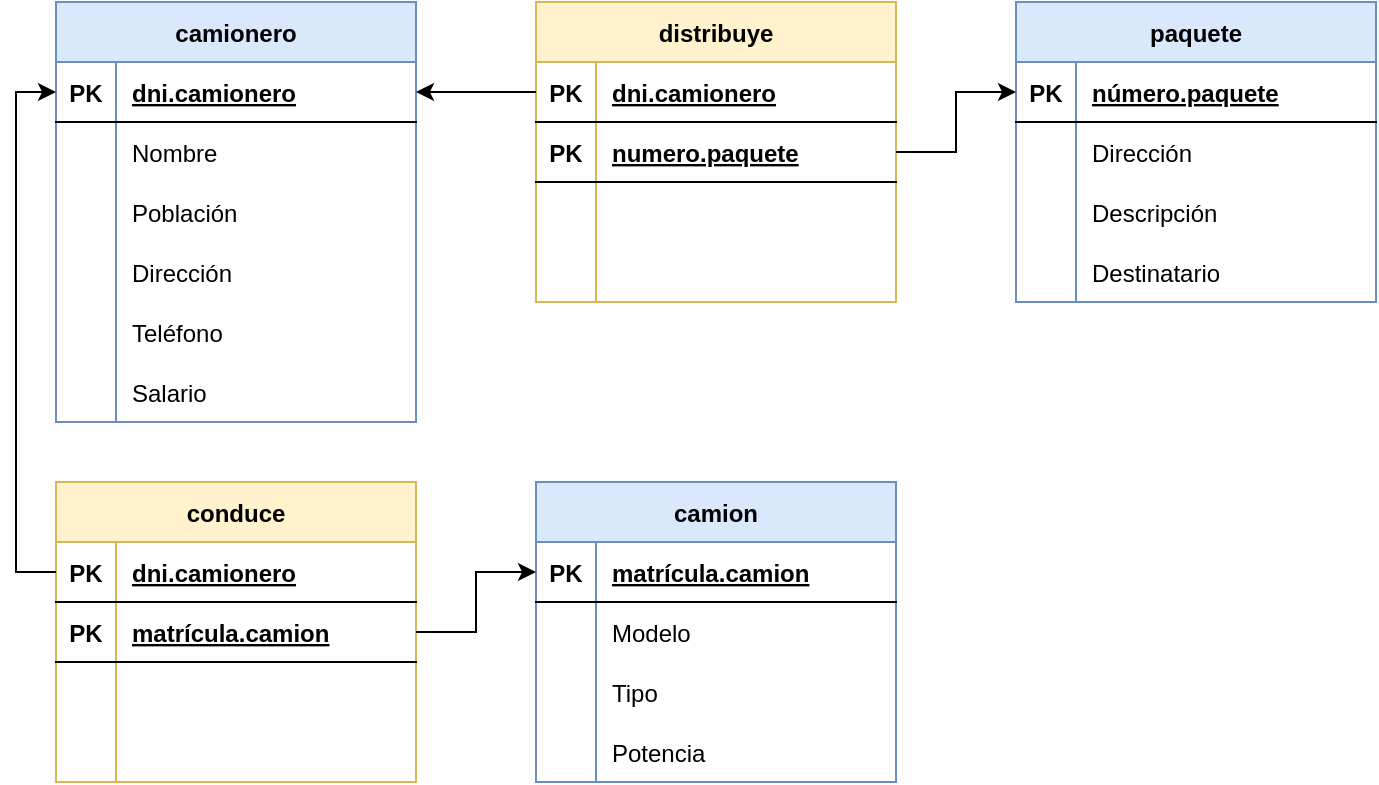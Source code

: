 <mxfile version="20.5.3" type="github">
  <diagram id="y6EU2KJTZWlAWzE5b2F7" name="Ejercicio 4">
    <mxGraphModel dx="483" dy="770" grid="1" gridSize="10" guides="1" tooltips="1" connect="1" arrows="1" fold="1" page="1" pageScale="1" pageWidth="827" pageHeight="1169" math="0" shadow="0">
      <root>
        <mxCell id="0" />
        <mxCell id="1" parent="0" />
        <mxCell id="WQO1TVfSy3aiGEzM_Jfv-2" value="camionero" style="shape=table;startSize=30;container=1;collapsible=1;childLayout=tableLayout;fixedRows=1;rowLines=0;fontStyle=1;align=center;resizeLast=1;fillColor=#dae8fc;strokeColor=#6c8ebf;" vertex="1" parent="1">
          <mxGeometry x="90" y="400" width="180" height="210" as="geometry" />
        </mxCell>
        <mxCell id="WQO1TVfSy3aiGEzM_Jfv-3" value="" style="shape=tableRow;horizontal=0;startSize=0;swimlaneHead=0;swimlaneBody=0;fillColor=none;collapsible=0;dropTarget=0;points=[[0,0.5],[1,0.5]];portConstraint=eastwest;top=0;left=0;right=0;bottom=1;" vertex="1" parent="WQO1TVfSy3aiGEzM_Jfv-2">
          <mxGeometry y="30" width="180" height="30" as="geometry" />
        </mxCell>
        <mxCell id="WQO1TVfSy3aiGEzM_Jfv-4" value="PK" style="shape=partialRectangle;connectable=0;fillColor=none;top=0;left=0;bottom=0;right=0;fontStyle=1;overflow=hidden;" vertex="1" parent="WQO1TVfSy3aiGEzM_Jfv-3">
          <mxGeometry width="30" height="30" as="geometry">
            <mxRectangle width="30" height="30" as="alternateBounds" />
          </mxGeometry>
        </mxCell>
        <mxCell id="WQO1TVfSy3aiGEzM_Jfv-5" value="dni.camionero" style="shape=partialRectangle;connectable=0;fillColor=none;top=0;left=0;bottom=0;right=0;align=left;spacingLeft=6;fontStyle=5;overflow=hidden;" vertex="1" parent="WQO1TVfSy3aiGEzM_Jfv-3">
          <mxGeometry x="30" width="150" height="30" as="geometry">
            <mxRectangle width="150" height="30" as="alternateBounds" />
          </mxGeometry>
        </mxCell>
        <mxCell id="WQO1TVfSy3aiGEzM_Jfv-6" value="" style="shape=tableRow;horizontal=0;startSize=0;swimlaneHead=0;swimlaneBody=0;fillColor=none;collapsible=0;dropTarget=0;points=[[0,0.5],[1,0.5]];portConstraint=eastwest;top=0;left=0;right=0;bottom=0;" vertex="1" parent="WQO1TVfSy3aiGEzM_Jfv-2">
          <mxGeometry y="60" width="180" height="30" as="geometry" />
        </mxCell>
        <mxCell id="WQO1TVfSy3aiGEzM_Jfv-7" value="" style="shape=partialRectangle;connectable=0;fillColor=none;top=0;left=0;bottom=0;right=0;editable=1;overflow=hidden;" vertex="1" parent="WQO1TVfSy3aiGEzM_Jfv-6">
          <mxGeometry width="30" height="30" as="geometry">
            <mxRectangle width="30" height="30" as="alternateBounds" />
          </mxGeometry>
        </mxCell>
        <mxCell id="WQO1TVfSy3aiGEzM_Jfv-8" value="Nombre" style="shape=partialRectangle;connectable=0;fillColor=none;top=0;left=0;bottom=0;right=0;align=left;spacingLeft=6;overflow=hidden;" vertex="1" parent="WQO1TVfSy3aiGEzM_Jfv-6">
          <mxGeometry x="30" width="150" height="30" as="geometry">
            <mxRectangle width="150" height="30" as="alternateBounds" />
          </mxGeometry>
        </mxCell>
        <mxCell id="WQO1TVfSy3aiGEzM_Jfv-9" value="" style="shape=tableRow;horizontal=0;startSize=0;swimlaneHead=0;swimlaneBody=0;fillColor=none;collapsible=0;dropTarget=0;points=[[0,0.5],[1,0.5]];portConstraint=eastwest;top=0;left=0;right=0;bottom=0;" vertex="1" parent="WQO1TVfSy3aiGEzM_Jfv-2">
          <mxGeometry y="90" width="180" height="30" as="geometry" />
        </mxCell>
        <mxCell id="WQO1TVfSy3aiGEzM_Jfv-10" value="" style="shape=partialRectangle;connectable=0;fillColor=none;top=0;left=0;bottom=0;right=0;editable=1;overflow=hidden;" vertex="1" parent="WQO1TVfSy3aiGEzM_Jfv-9">
          <mxGeometry width="30" height="30" as="geometry">
            <mxRectangle width="30" height="30" as="alternateBounds" />
          </mxGeometry>
        </mxCell>
        <mxCell id="WQO1TVfSy3aiGEzM_Jfv-11" value="Población" style="shape=partialRectangle;connectable=0;fillColor=none;top=0;left=0;bottom=0;right=0;align=left;spacingLeft=6;overflow=hidden;" vertex="1" parent="WQO1TVfSy3aiGEzM_Jfv-9">
          <mxGeometry x="30" width="150" height="30" as="geometry">
            <mxRectangle width="150" height="30" as="alternateBounds" />
          </mxGeometry>
        </mxCell>
        <mxCell id="WQO1TVfSy3aiGEzM_Jfv-12" value="" style="shape=tableRow;horizontal=0;startSize=0;swimlaneHead=0;swimlaneBody=0;fillColor=none;collapsible=0;dropTarget=0;points=[[0,0.5],[1,0.5]];portConstraint=eastwest;top=0;left=0;right=0;bottom=0;" vertex="1" parent="WQO1TVfSy3aiGEzM_Jfv-2">
          <mxGeometry y="120" width="180" height="30" as="geometry" />
        </mxCell>
        <mxCell id="WQO1TVfSy3aiGEzM_Jfv-13" value="" style="shape=partialRectangle;connectable=0;fillColor=none;top=0;left=0;bottom=0;right=0;editable=1;overflow=hidden;" vertex="1" parent="WQO1TVfSy3aiGEzM_Jfv-12">
          <mxGeometry width="30" height="30" as="geometry">
            <mxRectangle width="30" height="30" as="alternateBounds" />
          </mxGeometry>
        </mxCell>
        <mxCell id="WQO1TVfSy3aiGEzM_Jfv-14" value="Dirección" style="shape=partialRectangle;connectable=0;fillColor=none;top=0;left=0;bottom=0;right=0;align=left;spacingLeft=6;overflow=hidden;" vertex="1" parent="WQO1TVfSy3aiGEzM_Jfv-12">
          <mxGeometry x="30" width="150" height="30" as="geometry">
            <mxRectangle width="150" height="30" as="alternateBounds" />
          </mxGeometry>
        </mxCell>
        <mxCell id="WQO1TVfSy3aiGEzM_Jfv-41" value="" style="shape=tableRow;horizontal=0;startSize=0;swimlaneHead=0;swimlaneBody=0;fillColor=none;collapsible=0;dropTarget=0;points=[[0,0.5],[1,0.5]];portConstraint=eastwest;top=0;left=0;right=0;bottom=0;" vertex="1" parent="WQO1TVfSy3aiGEzM_Jfv-2">
          <mxGeometry y="150" width="180" height="30" as="geometry" />
        </mxCell>
        <mxCell id="WQO1TVfSy3aiGEzM_Jfv-42" value="" style="shape=partialRectangle;connectable=0;fillColor=none;top=0;left=0;bottom=0;right=0;editable=1;overflow=hidden;" vertex="1" parent="WQO1TVfSy3aiGEzM_Jfv-41">
          <mxGeometry width="30" height="30" as="geometry">
            <mxRectangle width="30" height="30" as="alternateBounds" />
          </mxGeometry>
        </mxCell>
        <mxCell id="WQO1TVfSy3aiGEzM_Jfv-43" value="Teléfono" style="shape=partialRectangle;connectable=0;fillColor=none;top=0;left=0;bottom=0;right=0;align=left;spacingLeft=6;overflow=hidden;" vertex="1" parent="WQO1TVfSy3aiGEzM_Jfv-41">
          <mxGeometry x="30" width="150" height="30" as="geometry">
            <mxRectangle width="150" height="30" as="alternateBounds" />
          </mxGeometry>
        </mxCell>
        <mxCell id="WQO1TVfSy3aiGEzM_Jfv-44" value="" style="shape=tableRow;horizontal=0;startSize=0;swimlaneHead=0;swimlaneBody=0;fillColor=none;collapsible=0;dropTarget=0;points=[[0,0.5],[1,0.5]];portConstraint=eastwest;top=0;left=0;right=0;bottom=0;" vertex="1" parent="WQO1TVfSy3aiGEzM_Jfv-2">
          <mxGeometry y="180" width="180" height="30" as="geometry" />
        </mxCell>
        <mxCell id="WQO1TVfSy3aiGEzM_Jfv-45" value="" style="shape=partialRectangle;connectable=0;fillColor=none;top=0;left=0;bottom=0;right=0;editable=1;overflow=hidden;" vertex="1" parent="WQO1TVfSy3aiGEzM_Jfv-44">
          <mxGeometry width="30" height="30" as="geometry">
            <mxRectangle width="30" height="30" as="alternateBounds" />
          </mxGeometry>
        </mxCell>
        <mxCell id="WQO1TVfSy3aiGEzM_Jfv-46" value="Salario" style="shape=partialRectangle;connectable=0;fillColor=none;top=0;left=0;bottom=0;right=0;align=left;spacingLeft=6;overflow=hidden;" vertex="1" parent="WQO1TVfSy3aiGEzM_Jfv-44">
          <mxGeometry x="30" width="150" height="30" as="geometry">
            <mxRectangle width="150" height="30" as="alternateBounds" />
          </mxGeometry>
        </mxCell>
        <mxCell id="WQO1TVfSy3aiGEzM_Jfv-15" value="paquete" style="shape=table;startSize=30;container=1;collapsible=1;childLayout=tableLayout;fixedRows=1;rowLines=0;fontStyle=1;align=center;resizeLast=1;fillColor=#dae8fc;strokeColor=#6c8ebf;" vertex="1" parent="1">
          <mxGeometry x="570" y="400" width="180" height="150" as="geometry" />
        </mxCell>
        <mxCell id="WQO1TVfSy3aiGEzM_Jfv-16" value="" style="shape=tableRow;horizontal=0;startSize=0;swimlaneHead=0;swimlaneBody=0;fillColor=none;collapsible=0;dropTarget=0;points=[[0,0.5],[1,0.5]];portConstraint=eastwest;top=0;left=0;right=0;bottom=1;" vertex="1" parent="WQO1TVfSy3aiGEzM_Jfv-15">
          <mxGeometry y="30" width="180" height="30" as="geometry" />
        </mxCell>
        <mxCell id="WQO1TVfSy3aiGEzM_Jfv-17" value="PK" style="shape=partialRectangle;connectable=0;fillColor=none;top=0;left=0;bottom=0;right=0;fontStyle=1;overflow=hidden;" vertex="1" parent="WQO1TVfSy3aiGEzM_Jfv-16">
          <mxGeometry width="30" height="30" as="geometry">
            <mxRectangle width="30" height="30" as="alternateBounds" />
          </mxGeometry>
        </mxCell>
        <mxCell id="WQO1TVfSy3aiGEzM_Jfv-18" value="número.paquete" style="shape=partialRectangle;connectable=0;fillColor=none;top=0;left=0;bottom=0;right=0;align=left;spacingLeft=6;fontStyle=5;overflow=hidden;" vertex="1" parent="WQO1TVfSy3aiGEzM_Jfv-16">
          <mxGeometry x="30" width="150" height="30" as="geometry">
            <mxRectangle width="150" height="30" as="alternateBounds" />
          </mxGeometry>
        </mxCell>
        <mxCell id="WQO1TVfSy3aiGEzM_Jfv-19" value="" style="shape=tableRow;horizontal=0;startSize=0;swimlaneHead=0;swimlaneBody=0;fillColor=none;collapsible=0;dropTarget=0;points=[[0,0.5],[1,0.5]];portConstraint=eastwest;top=0;left=0;right=0;bottom=0;" vertex="1" parent="WQO1TVfSy3aiGEzM_Jfv-15">
          <mxGeometry y="60" width="180" height="30" as="geometry" />
        </mxCell>
        <mxCell id="WQO1TVfSy3aiGEzM_Jfv-20" value="" style="shape=partialRectangle;connectable=0;fillColor=none;top=0;left=0;bottom=0;right=0;editable=1;overflow=hidden;" vertex="1" parent="WQO1TVfSy3aiGEzM_Jfv-19">
          <mxGeometry width="30" height="30" as="geometry">
            <mxRectangle width="30" height="30" as="alternateBounds" />
          </mxGeometry>
        </mxCell>
        <mxCell id="WQO1TVfSy3aiGEzM_Jfv-21" value="Dirección" style="shape=partialRectangle;connectable=0;fillColor=none;top=0;left=0;bottom=0;right=0;align=left;spacingLeft=6;overflow=hidden;" vertex="1" parent="WQO1TVfSy3aiGEzM_Jfv-19">
          <mxGeometry x="30" width="150" height="30" as="geometry">
            <mxRectangle width="150" height="30" as="alternateBounds" />
          </mxGeometry>
        </mxCell>
        <mxCell id="WQO1TVfSy3aiGEzM_Jfv-22" value="" style="shape=tableRow;horizontal=0;startSize=0;swimlaneHead=0;swimlaneBody=0;fillColor=none;collapsible=0;dropTarget=0;points=[[0,0.5],[1,0.5]];portConstraint=eastwest;top=0;left=0;right=0;bottom=0;" vertex="1" parent="WQO1TVfSy3aiGEzM_Jfv-15">
          <mxGeometry y="90" width="180" height="30" as="geometry" />
        </mxCell>
        <mxCell id="WQO1TVfSy3aiGEzM_Jfv-23" value="" style="shape=partialRectangle;connectable=0;fillColor=none;top=0;left=0;bottom=0;right=0;editable=1;overflow=hidden;" vertex="1" parent="WQO1TVfSy3aiGEzM_Jfv-22">
          <mxGeometry width="30" height="30" as="geometry">
            <mxRectangle width="30" height="30" as="alternateBounds" />
          </mxGeometry>
        </mxCell>
        <mxCell id="WQO1TVfSy3aiGEzM_Jfv-24" value="Descripción" style="shape=partialRectangle;connectable=0;fillColor=none;top=0;left=0;bottom=0;right=0;align=left;spacingLeft=6;overflow=hidden;" vertex="1" parent="WQO1TVfSy3aiGEzM_Jfv-22">
          <mxGeometry x="30" width="150" height="30" as="geometry">
            <mxRectangle width="150" height="30" as="alternateBounds" />
          </mxGeometry>
        </mxCell>
        <mxCell id="WQO1TVfSy3aiGEzM_Jfv-25" value="" style="shape=tableRow;horizontal=0;startSize=0;swimlaneHead=0;swimlaneBody=0;fillColor=none;collapsible=0;dropTarget=0;points=[[0,0.5],[1,0.5]];portConstraint=eastwest;top=0;left=0;right=0;bottom=0;" vertex="1" parent="WQO1TVfSy3aiGEzM_Jfv-15">
          <mxGeometry y="120" width="180" height="30" as="geometry" />
        </mxCell>
        <mxCell id="WQO1TVfSy3aiGEzM_Jfv-26" value="" style="shape=partialRectangle;connectable=0;fillColor=none;top=0;left=0;bottom=0;right=0;editable=1;overflow=hidden;" vertex="1" parent="WQO1TVfSy3aiGEzM_Jfv-25">
          <mxGeometry width="30" height="30" as="geometry">
            <mxRectangle width="30" height="30" as="alternateBounds" />
          </mxGeometry>
        </mxCell>
        <mxCell id="WQO1TVfSy3aiGEzM_Jfv-27" value="Destinatario" style="shape=partialRectangle;connectable=0;fillColor=none;top=0;left=0;bottom=0;right=0;align=left;spacingLeft=6;overflow=hidden;" vertex="1" parent="WQO1TVfSy3aiGEzM_Jfv-25">
          <mxGeometry x="30" width="150" height="30" as="geometry">
            <mxRectangle width="150" height="30" as="alternateBounds" />
          </mxGeometry>
        </mxCell>
        <mxCell id="WQO1TVfSy3aiGEzM_Jfv-28" value="distribuye" style="shape=table;startSize=30;container=1;collapsible=1;childLayout=tableLayout;fixedRows=1;rowLines=0;fontStyle=1;align=center;resizeLast=1;fillColor=#fff2cc;strokeColor=#d6b656;" vertex="1" parent="1">
          <mxGeometry x="330" y="400" width="180" height="150" as="geometry" />
        </mxCell>
        <mxCell id="WQO1TVfSy3aiGEzM_Jfv-29" value="" style="shape=tableRow;horizontal=0;startSize=0;swimlaneHead=0;swimlaneBody=0;fillColor=none;collapsible=0;dropTarget=0;points=[[0,0.5],[1,0.5]];portConstraint=eastwest;top=0;left=0;right=0;bottom=1;" vertex="1" parent="WQO1TVfSy3aiGEzM_Jfv-28">
          <mxGeometry y="30" width="180" height="30" as="geometry" />
        </mxCell>
        <mxCell id="WQO1TVfSy3aiGEzM_Jfv-30" value="PK" style="shape=partialRectangle;connectable=0;fillColor=none;top=0;left=0;bottom=0;right=0;fontStyle=1;overflow=hidden;" vertex="1" parent="WQO1TVfSy3aiGEzM_Jfv-29">
          <mxGeometry width="30" height="30" as="geometry">
            <mxRectangle width="30" height="30" as="alternateBounds" />
          </mxGeometry>
        </mxCell>
        <mxCell id="WQO1TVfSy3aiGEzM_Jfv-31" value="dni.camionero" style="shape=partialRectangle;connectable=0;fillColor=none;top=0;left=0;bottom=0;right=0;align=left;spacingLeft=6;fontStyle=5;overflow=hidden;" vertex="1" parent="WQO1TVfSy3aiGEzM_Jfv-29">
          <mxGeometry x="30" width="150" height="30" as="geometry">
            <mxRectangle width="150" height="30" as="alternateBounds" />
          </mxGeometry>
        </mxCell>
        <mxCell id="WQO1TVfSy3aiGEzM_Jfv-50" value="" style="shape=tableRow;horizontal=0;startSize=0;swimlaneHead=0;swimlaneBody=0;fillColor=none;collapsible=0;dropTarget=0;points=[[0,0.5],[1,0.5]];portConstraint=eastwest;top=0;left=0;right=0;bottom=1;" vertex="1" parent="WQO1TVfSy3aiGEzM_Jfv-28">
          <mxGeometry y="60" width="180" height="30" as="geometry" />
        </mxCell>
        <mxCell id="WQO1TVfSy3aiGEzM_Jfv-51" value="PK" style="shape=partialRectangle;connectable=0;fillColor=none;top=0;left=0;bottom=0;right=0;fontStyle=1;overflow=hidden;" vertex="1" parent="WQO1TVfSy3aiGEzM_Jfv-50">
          <mxGeometry width="30" height="30" as="geometry">
            <mxRectangle width="30" height="30" as="alternateBounds" />
          </mxGeometry>
        </mxCell>
        <mxCell id="WQO1TVfSy3aiGEzM_Jfv-52" value="numero.paquete" style="shape=partialRectangle;connectable=0;fillColor=none;top=0;left=0;bottom=0;right=0;align=left;spacingLeft=6;fontStyle=5;overflow=hidden;" vertex="1" parent="WQO1TVfSy3aiGEzM_Jfv-50">
          <mxGeometry x="30" width="150" height="30" as="geometry">
            <mxRectangle width="150" height="30" as="alternateBounds" />
          </mxGeometry>
        </mxCell>
        <mxCell id="WQO1TVfSy3aiGEzM_Jfv-35" value="" style="shape=tableRow;horizontal=0;startSize=0;swimlaneHead=0;swimlaneBody=0;fillColor=none;collapsible=0;dropTarget=0;points=[[0,0.5],[1,0.5]];portConstraint=eastwest;top=0;left=0;right=0;bottom=0;" vertex="1" parent="WQO1TVfSy3aiGEzM_Jfv-28">
          <mxGeometry y="90" width="180" height="30" as="geometry" />
        </mxCell>
        <mxCell id="WQO1TVfSy3aiGEzM_Jfv-36" value="" style="shape=partialRectangle;connectable=0;fillColor=none;top=0;left=0;bottom=0;right=0;editable=1;overflow=hidden;" vertex="1" parent="WQO1TVfSy3aiGEzM_Jfv-35">
          <mxGeometry width="30" height="30" as="geometry">
            <mxRectangle width="30" height="30" as="alternateBounds" />
          </mxGeometry>
        </mxCell>
        <mxCell id="WQO1TVfSy3aiGEzM_Jfv-37" value="" style="shape=partialRectangle;connectable=0;fillColor=none;top=0;left=0;bottom=0;right=0;align=left;spacingLeft=6;overflow=hidden;" vertex="1" parent="WQO1TVfSy3aiGEzM_Jfv-35">
          <mxGeometry x="30" width="150" height="30" as="geometry">
            <mxRectangle width="150" height="30" as="alternateBounds" />
          </mxGeometry>
        </mxCell>
        <mxCell id="WQO1TVfSy3aiGEzM_Jfv-38" value="" style="shape=tableRow;horizontal=0;startSize=0;swimlaneHead=0;swimlaneBody=0;fillColor=none;collapsible=0;dropTarget=0;points=[[0,0.5],[1,0.5]];portConstraint=eastwest;top=0;left=0;right=0;bottom=0;" vertex="1" parent="WQO1TVfSy3aiGEzM_Jfv-28">
          <mxGeometry y="120" width="180" height="30" as="geometry" />
        </mxCell>
        <mxCell id="WQO1TVfSy3aiGEzM_Jfv-39" value="" style="shape=partialRectangle;connectable=0;fillColor=none;top=0;left=0;bottom=0;right=0;editable=1;overflow=hidden;" vertex="1" parent="WQO1TVfSy3aiGEzM_Jfv-38">
          <mxGeometry width="30" height="30" as="geometry">
            <mxRectangle width="30" height="30" as="alternateBounds" />
          </mxGeometry>
        </mxCell>
        <mxCell id="WQO1TVfSy3aiGEzM_Jfv-40" value="" style="shape=partialRectangle;connectable=0;fillColor=none;top=0;left=0;bottom=0;right=0;align=left;spacingLeft=6;overflow=hidden;" vertex="1" parent="WQO1TVfSy3aiGEzM_Jfv-38">
          <mxGeometry x="30" width="150" height="30" as="geometry">
            <mxRectangle width="150" height="30" as="alternateBounds" />
          </mxGeometry>
        </mxCell>
        <mxCell id="WQO1TVfSy3aiGEzM_Jfv-53" style="edgeStyle=orthogonalEdgeStyle;rounded=0;orthogonalLoop=1;jettySize=auto;html=1;exitX=0;exitY=0.5;exitDx=0;exitDy=0;entryX=1;entryY=0.5;entryDx=0;entryDy=0;" edge="1" parent="1" source="WQO1TVfSy3aiGEzM_Jfv-29" target="WQO1TVfSy3aiGEzM_Jfv-3">
          <mxGeometry relative="1" as="geometry" />
        </mxCell>
        <mxCell id="WQO1TVfSy3aiGEzM_Jfv-54" style="edgeStyle=orthogonalEdgeStyle;rounded=0;orthogonalLoop=1;jettySize=auto;html=1;exitX=1;exitY=0.5;exitDx=0;exitDy=0;entryX=0;entryY=0.5;entryDx=0;entryDy=0;" edge="1" parent="1" source="WQO1TVfSy3aiGEzM_Jfv-50" target="WQO1TVfSy3aiGEzM_Jfv-16">
          <mxGeometry relative="1" as="geometry" />
        </mxCell>
        <mxCell id="WQO1TVfSy3aiGEzM_Jfv-55" value="conduce" style="shape=table;startSize=30;container=1;collapsible=1;childLayout=tableLayout;fixedRows=1;rowLines=0;fontStyle=1;align=center;resizeLast=1;fillColor=#fff2cc;strokeColor=#d6b656;" vertex="1" parent="1">
          <mxGeometry x="90" y="640" width="180" height="150" as="geometry" />
        </mxCell>
        <mxCell id="WQO1TVfSy3aiGEzM_Jfv-56" value="" style="shape=tableRow;horizontal=0;startSize=0;swimlaneHead=0;swimlaneBody=0;fillColor=none;collapsible=0;dropTarget=0;points=[[0,0.5],[1,0.5]];portConstraint=eastwest;top=0;left=0;right=0;bottom=1;" vertex="1" parent="WQO1TVfSy3aiGEzM_Jfv-55">
          <mxGeometry y="30" width="180" height="30" as="geometry" />
        </mxCell>
        <mxCell id="WQO1TVfSy3aiGEzM_Jfv-57" value="PK" style="shape=partialRectangle;connectable=0;fillColor=none;top=0;left=0;bottom=0;right=0;fontStyle=1;overflow=hidden;" vertex="1" parent="WQO1TVfSy3aiGEzM_Jfv-56">
          <mxGeometry width="30" height="30" as="geometry">
            <mxRectangle width="30" height="30" as="alternateBounds" />
          </mxGeometry>
        </mxCell>
        <mxCell id="WQO1TVfSy3aiGEzM_Jfv-58" value="dni.camionero" style="shape=partialRectangle;connectable=0;fillColor=none;top=0;left=0;bottom=0;right=0;align=left;spacingLeft=6;fontStyle=5;overflow=hidden;" vertex="1" parent="WQO1TVfSy3aiGEzM_Jfv-56">
          <mxGeometry x="30" width="150" height="30" as="geometry">
            <mxRectangle width="150" height="30" as="alternateBounds" />
          </mxGeometry>
        </mxCell>
        <mxCell id="WQO1TVfSy3aiGEzM_Jfv-81" value="" style="shape=tableRow;horizontal=0;startSize=0;swimlaneHead=0;swimlaneBody=0;fillColor=none;collapsible=0;dropTarget=0;points=[[0,0.5],[1,0.5]];portConstraint=eastwest;top=0;left=0;right=0;bottom=1;" vertex="1" parent="WQO1TVfSy3aiGEzM_Jfv-55">
          <mxGeometry y="60" width="180" height="30" as="geometry" />
        </mxCell>
        <mxCell id="WQO1TVfSy3aiGEzM_Jfv-82" value="PK" style="shape=partialRectangle;connectable=0;fillColor=none;top=0;left=0;bottom=0;right=0;fontStyle=1;overflow=hidden;" vertex="1" parent="WQO1TVfSy3aiGEzM_Jfv-81">
          <mxGeometry width="30" height="30" as="geometry">
            <mxRectangle width="30" height="30" as="alternateBounds" />
          </mxGeometry>
        </mxCell>
        <mxCell id="WQO1TVfSy3aiGEzM_Jfv-83" value="matrícula.camion" style="shape=partialRectangle;connectable=0;fillColor=none;top=0;left=0;bottom=0;right=0;align=left;spacingLeft=6;fontStyle=5;overflow=hidden;" vertex="1" parent="WQO1TVfSy3aiGEzM_Jfv-81">
          <mxGeometry x="30" width="150" height="30" as="geometry">
            <mxRectangle width="150" height="30" as="alternateBounds" />
          </mxGeometry>
        </mxCell>
        <mxCell id="WQO1TVfSy3aiGEzM_Jfv-62" value="" style="shape=tableRow;horizontal=0;startSize=0;swimlaneHead=0;swimlaneBody=0;fillColor=none;collapsible=0;dropTarget=0;points=[[0,0.5],[1,0.5]];portConstraint=eastwest;top=0;left=0;right=0;bottom=0;" vertex="1" parent="WQO1TVfSy3aiGEzM_Jfv-55">
          <mxGeometry y="90" width="180" height="30" as="geometry" />
        </mxCell>
        <mxCell id="WQO1TVfSy3aiGEzM_Jfv-63" value="" style="shape=partialRectangle;connectable=0;fillColor=none;top=0;left=0;bottom=0;right=0;editable=1;overflow=hidden;" vertex="1" parent="WQO1TVfSy3aiGEzM_Jfv-62">
          <mxGeometry width="30" height="30" as="geometry">
            <mxRectangle width="30" height="30" as="alternateBounds" />
          </mxGeometry>
        </mxCell>
        <mxCell id="WQO1TVfSy3aiGEzM_Jfv-64" value="" style="shape=partialRectangle;connectable=0;fillColor=none;top=0;left=0;bottom=0;right=0;align=left;spacingLeft=6;overflow=hidden;" vertex="1" parent="WQO1TVfSy3aiGEzM_Jfv-62">
          <mxGeometry x="30" width="150" height="30" as="geometry">
            <mxRectangle width="150" height="30" as="alternateBounds" />
          </mxGeometry>
        </mxCell>
        <mxCell id="WQO1TVfSy3aiGEzM_Jfv-65" value="" style="shape=tableRow;horizontal=0;startSize=0;swimlaneHead=0;swimlaneBody=0;fillColor=none;collapsible=0;dropTarget=0;points=[[0,0.5],[1,0.5]];portConstraint=eastwest;top=0;left=0;right=0;bottom=0;" vertex="1" parent="WQO1TVfSy3aiGEzM_Jfv-55">
          <mxGeometry y="120" width="180" height="30" as="geometry" />
        </mxCell>
        <mxCell id="WQO1TVfSy3aiGEzM_Jfv-66" value="" style="shape=partialRectangle;connectable=0;fillColor=none;top=0;left=0;bottom=0;right=0;editable=1;overflow=hidden;" vertex="1" parent="WQO1TVfSy3aiGEzM_Jfv-65">
          <mxGeometry width="30" height="30" as="geometry">
            <mxRectangle width="30" height="30" as="alternateBounds" />
          </mxGeometry>
        </mxCell>
        <mxCell id="WQO1TVfSy3aiGEzM_Jfv-67" value="" style="shape=partialRectangle;connectable=0;fillColor=none;top=0;left=0;bottom=0;right=0;align=left;spacingLeft=6;overflow=hidden;" vertex="1" parent="WQO1TVfSy3aiGEzM_Jfv-65">
          <mxGeometry x="30" width="150" height="30" as="geometry">
            <mxRectangle width="150" height="30" as="alternateBounds" />
          </mxGeometry>
        </mxCell>
        <mxCell id="WQO1TVfSy3aiGEzM_Jfv-68" value="camion" style="shape=table;startSize=30;container=1;collapsible=1;childLayout=tableLayout;fixedRows=1;rowLines=0;fontStyle=1;align=center;resizeLast=1;fillColor=#dae8fc;strokeColor=#6c8ebf;" vertex="1" parent="1">
          <mxGeometry x="330" y="640" width="180" height="150" as="geometry" />
        </mxCell>
        <mxCell id="WQO1TVfSy3aiGEzM_Jfv-69" value="" style="shape=tableRow;horizontal=0;startSize=0;swimlaneHead=0;swimlaneBody=0;fillColor=none;collapsible=0;dropTarget=0;points=[[0,0.5],[1,0.5]];portConstraint=eastwest;top=0;left=0;right=0;bottom=1;" vertex="1" parent="WQO1TVfSy3aiGEzM_Jfv-68">
          <mxGeometry y="30" width="180" height="30" as="geometry" />
        </mxCell>
        <mxCell id="WQO1TVfSy3aiGEzM_Jfv-70" value="PK" style="shape=partialRectangle;connectable=0;fillColor=none;top=0;left=0;bottom=0;right=0;fontStyle=1;overflow=hidden;" vertex="1" parent="WQO1TVfSy3aiGEzM_Jfv-69">
          <mxGeometry width="30" height="30" as="geometry">
            <mxRectangle width="30" height="30" as="alternateBounds" />
          </mxGeometry>
        </mxCell>
        <mxCell id="WQO1TVfSy3aiGEzM_Jfv-71" value="matrícula.camion" style="shape=partialRectangle;connectable=0;fillColor=none;top=0;left=0;bottom=0;right=0;align=left;spacingLeft=6;fontStyle=5;overflow=hidden;" vertex="1" parent="WQO1TVfSy3aiGEzM_Jfv-69">
          <mxGeometry x="30" width="150" height="30" as="geometry">
            <mxRectangle width="150" height="30" as="alternateBounds" />
          </mxGeometry>
        </mxCell>
        <mxCell id="WQO1TVfSy3aiGEzM_Jfv-72" value="" style="shape=tableRow;horizontal=0;startSize=0;swimlaneHead=0;swimlaneBody=0;fillColor=none;collapsible=0;dropTarget=0;points=[[0,0.5],[1,0.5]];portConstraint=eastwest;top=0;left=0;right=0;bottom=0;" vertex="1" parent="WQO1TVfSy3aiGEzM_Jfv-68">
          <mxGeometry y="60" width="180" height="30" as="geometry" />
        </mxCell>
        <mxCell id="WQO1TVfSy3aiGEzM_Jfv-73" value="" style="shape=partialRectangle;connectable=0;fillColor=none;top=0;left=0;bottom=0;right=0;editable=1;overflow=hidden;" vertex="1" parent="WQO1TVfSy3aiGEzM_Jfv-72">
          <mxGeometry width="30" height="30" as="geometry">
            <mxRectangle width="30" height="30" as="alternateBounds" />
          </mxGeometry>
        </mxCell>
        <mxCell id="WQO1TVfSy3aiGEzM_Jfv-74" value="Modelo" style="shape=partialRectangle;connectable=0;fillColor=none;top=0;left=0;bottom=0;right=0;align=left;spacingLeft=6;overflow=hidden;" vertex="1" parent="WQO1TVfSy3aiGEzM_Jfv-72">
          <mxGeometry x="30" width="150" height="30" as="geometry">
            <mxRectangle width="150" height="30" as="alternateBounds" />
          </mxGeometry>
        </mxCell>
        <mxCell id="WQO1TVfSy3aiGEzM_Jfv-75" value="" style="shape=tableRow;horizontal=0;startSize=0;swimlaneHead=0;swimlaneBody=0;fillColor=none;collapsible=0;dropTarget=0;points=[[0,0.5],[1,0.5]];portConstraint=eastwest;top=0;left=0;right=0;bottom=0;" vertex="1" parent="WQO1TVfSy3aiGEzM_Jfv-68">
          <mxGeometry y="90" width="180" height="30" as="geometry" />
        </mxCell>
        <mxCell id="WQO1TVfSy3aiGEzM_Jfv-76" value="" style="shape=partialRectangle;connectable=0;fillColor=none;top=0;left=0;bottom=0;right=0;editable=1;overflow=hidden;" vertex="1" parent="WQO1TVfSy3aiGEzM_Jfv-75">
          <mxGeometry width="30" height="30" as="geometry">
            <mxRectangle width="30" height="30" as="alternateBounds" />
          </mxGeometry>
        </mxCell>
        <mxCell id="WQO1TVfSy3aiGEzM_Jfv-77" value="Tipo" style="shape=partialRectangle;connectable=0;fillColor=none;top=0;left=0;bottom=0;right=0;align=left;spacingLeft=6;overflow=hidden;" vertex="1" parent="WQO1TVfSy3aiGEzM_Jfv-75">
          <mxGeometry x="30" width="150" height="30" as="geometry">
            <mxRectangle width="150" height="30" as="alternateBounds" />
          </mxGeometry>
        </mxCell>
        <mxCell id="WQO1TVfSy3aiGEzM_Jfv-78" value="" style="shape=tableRow;horizontal=0;startSize=0;swimlaneHead=0;swimlaneBody=0;fillColor=none;collapsible=0;dropTarget=0;points=[[0,0.5],[1,0.5]];portConstraint=eastwest;top=0;left=0;right=0;bottom=0;" vertex="1" parent="WQO1TVfSy3aiGEzM_Jfv-68">
          <mxGeometry y="120" width="180" height="30" as="geometry" />
        </mxCell>
        <mxCell id="WQO1TVfSy3aiGEzM_Jfv-79" value="" style="shape=partialRectangle;connectable=0;fillColor=none;top=0;left=0;bottom=0;right=0;editable=1;overflow=hidden;" vertex="1" parent="WQO1TVfSy3aiGEzM_Jfv-78">
          <mxGeometry width="30" height="30" as="geometry">
            <mxRectangle width="30" height="30" as="alternateBounds" />
          </mxGeometry>
        </mxCell>
        <mxCell id="WQO1TVfSy3aiGEzM_Jfv-80" value="Potencia" style="shape=partialRectangle;connectable=0;fillColor=none;top=0;left=0;bottom=0;right=0;align=left;spacingLeft=6;overflow=hidden;" vertex="1" parent="WQO1TVfSy3aiGEzM_Jfv-78">
          <mxGeometry x="30" width="150" height="30" as="geometry">
            <mxRectangle width="150" height="30" as="alternateBounds" />
          </mxGeometry>
        </mxCell>
        <mxCell id="WQO1TVfSy3aiGEzM_Jfv-84" style="edgeStyle=orthogonalEdgeStyle;rounded=0;orthogonalLoop=1;jettySize=auto;html=1;exitX=1;exitY=0.5;exitDx=0;exitDy=0;entryX=0;entryY=0.5;entryDx=0;entryDy=0;" edge="1" parent="1" source="WQO1TVfSy3aiGEzM_Jfv-81" target="WQO1TVfSy3aiGEzM_Jfv-69">
          <mxGeometry relative="1" as="geometry" />
        </mxCell>
        <mxCell id="WQO1TVfSy3aiGEzM_Jfv-85" style="edgeStyle=orthogonalEdgeStyle;rounded=0;orthogonalLoop=1;jettySize=auto;html=1;exitX=0;exitY=0.5;exitDx=0;exitDy=0;entryX=0;entryY=0.5;entryDx=0;entryDy=0;" edge="1" parent="1" source="WQO1TVfSy3aiGEzM_Jfv-56" target="WQO1TVfSy3aiGEzM_Jfv-3">
          <mxGeometry relative="1" as="geometry" />
        </mxCell>
      </root>
    </mxGraphModel>
  </diagram>
</mxfile>
